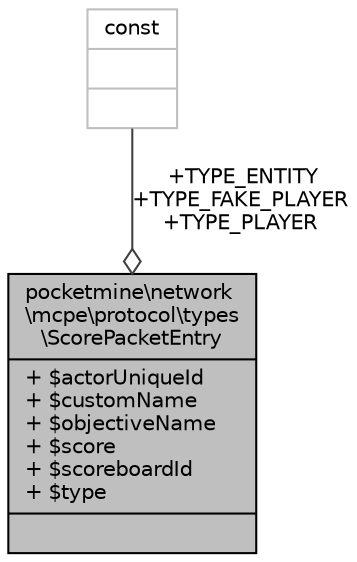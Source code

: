 digraph "pocketmine\network\mcpe\protocol\types\ScorePacketEntry"
{
 // INTERACTIVE_SVG=YES
 // LATEX_PDF_SIZE
  edge [fontname="Helvetica",fontsize="10",labelfontname="Helvetica",labelfontsize="10"];
  node [fontname="Helvetica",fontsize="10",shape=record];
  Node1 [label="{pocketmine\\network\l\\mcpe\\protocol\\types\l\\ScorePacketEntry\n|+ $actorUniqueId\l+ $customName\l+ $objectiveName\l+ $score\l+ $scoreboardId\l+ $type\l|}",height=0.2,width=0.4,color="black", fillcolor="grey75", style="filled", fontcolor="black",tooltip=" "];
  Node2 -> Node1 [color="grey25",fontsize="10",style="solid",label=" +TYPE_ENTITY\n+TYPE_FAKE_PLAYER\n+TYPE_PLAYER" ,arrowhead="odiamond",fontname="Helvetica"];
  Node2 [label="{const\n||}",height=0.2,width=0.4,color="grey75", fillcolor="white", style="filled",tooltip=" "];
}
